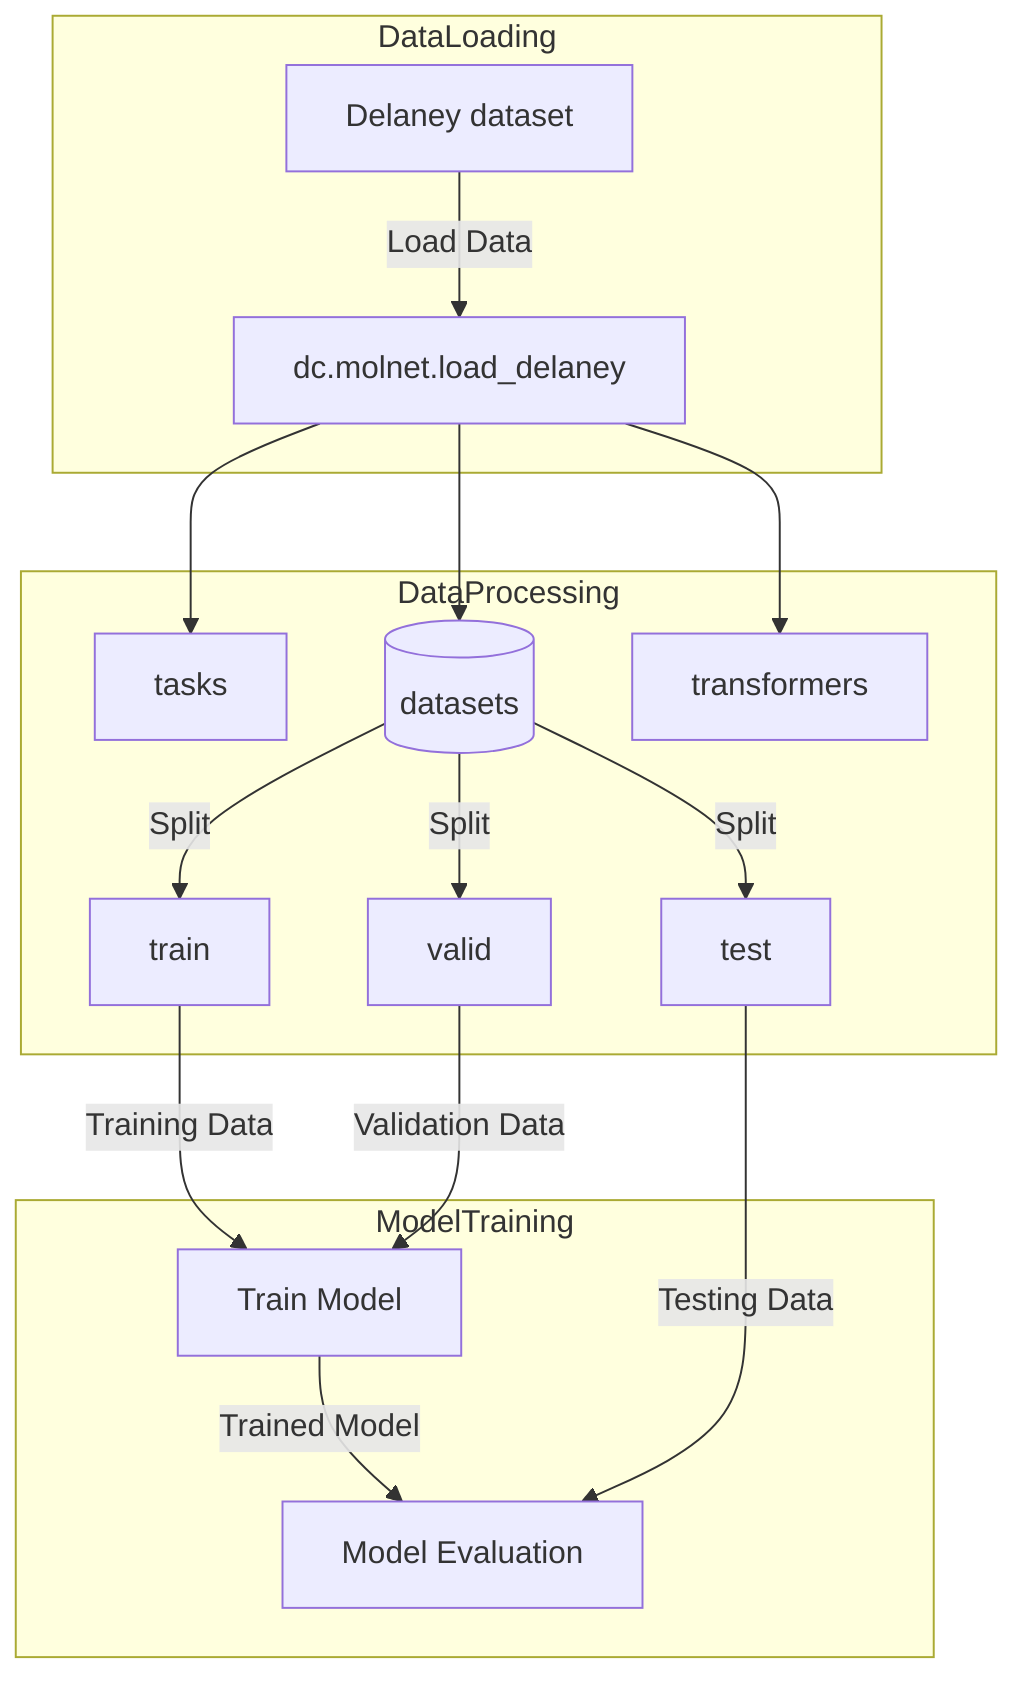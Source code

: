 flowchart TD
    subgraph DataLoading
        A[Delaney dataset] -- Load Data --> B[dc.molnet.load_delaney]
    end
    
    subgraph DataProcessing
        B --> C[tasks]
        B --> D[(datasets)]
        D --> |Split| E[train]
        D --> |Split| F[valid]
        D --> |Split| G[test]
        B --> H[transformers]
    end
    
    subgraph ModelTraining
        E --> |Training Data| I[Train Model]
        F --> |Validation Data| I
        I --> |Trained Model| J[Model Evaluation]
        G --> |Testing Data| J
    end

    %% Comments for each node
    %% A represents the initial Delaney dataset
    %% B is the function that loads and preprocesses the dataset
    %% C is the list of task names constructed from the dataset
    %% D is the tuple of datasets split into training, validation, and test datasets
    %% E, F, G are the respective portions of the datasets meant for training, validation, and testing
    %% H is a list of transformers applied to the dataset
    %% I is the process of training the model using the provided datasets
    %% J is the final evaluation of the trained model using the test data